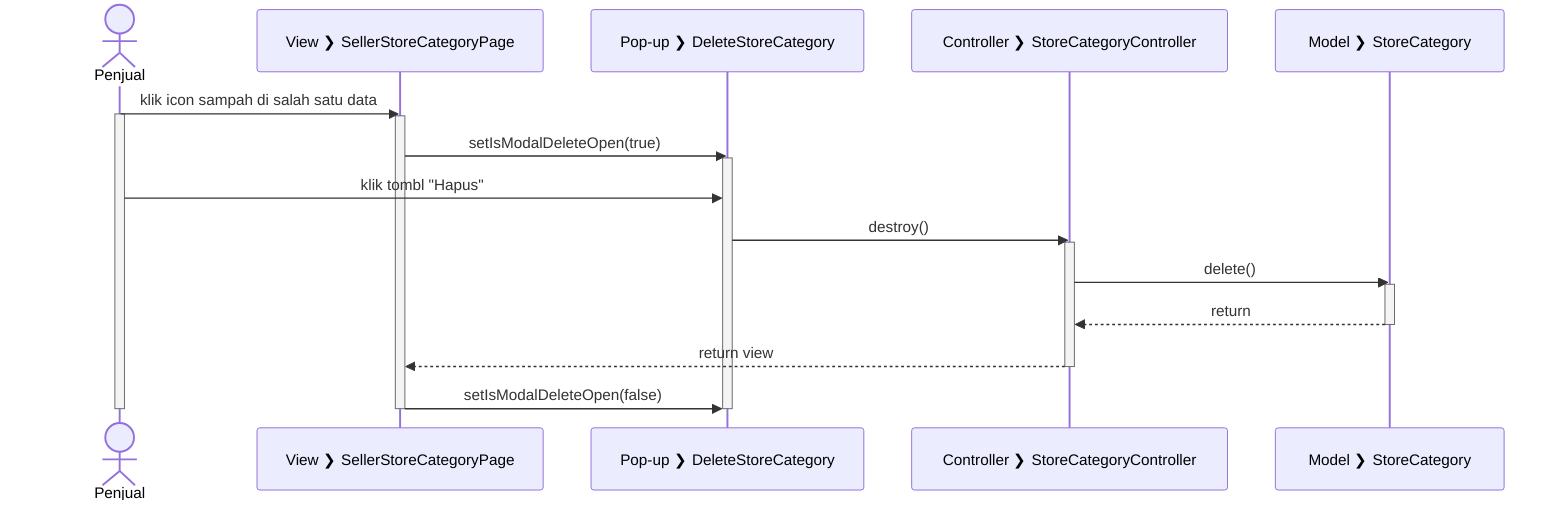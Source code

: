 sequenceDiagram
  actor Penjual
  participant V_ACP as View #10095; SellerStoreCategoryPage
  participant P_DC as Pop-up #10095; DeleteStoreCategory
  participant C_C as Controller #10095; StoreCategoryController
  participant M_C as Model #10095; StoreCategory
  
  Penjual->>V_ACP: klik icon sampah di salah satu data
  
  activate Penjual

  activate V_ACP

  V_ACP->>P_DC: setIsModalDeleteOpen(true)

  activate P_DC

  Penjual->>P_DC: klik tombl "Hapus"
  P_DC->>C_C: destroy()

  activate C_C

  C_C->>M_C: delete()
  
  activate M_C
  
  M_C-->>C_C: return

  deactivate M_C

  C_C-->>V_ACP: return view

  deactivate C_C
  
  V_ACP->>P_DC: setIsModalDeleteOpen(false)

  deactivate P_DC
  deactivate V_ACP

  deactivate Penjual